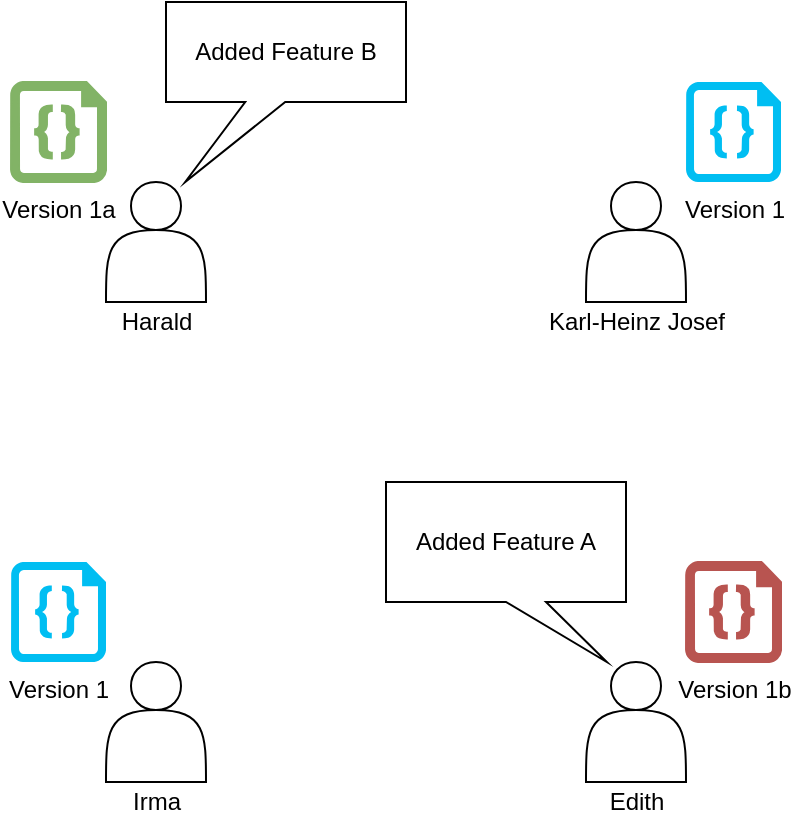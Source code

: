 <mxfile version="13.9.9" type="device"><diagram id="mLELTkrEshZycUNj00M1" name="Seite-1"><mxGraphModel dx="1086" dy="966" grid="1" gridSize="10" guides="1" tooltips="1" connect="1" arrows="1" fold="1" page="1" pageScale="1" pageWidth="827" pageHeight="1169" math="0" shadow="0"><root><mxCell id="0"/><mxCell id="1" parent="0"/><mxCell id="D0kMnF_bHYAbsYn5BUN5-1" value="" style="shape=actor;whiteSpace=wrap;html=1;" vertex="1" parent="1"><mxGeometry x="240" y="180" width="50" height="60" as="geometry"/></mxCell><mxCell id="D0kMnF_bHYAbsYn5BUN5-2" value="" style="shape=actor;whiteSpace=wrap;html=1;" vertex="1" parent="1"><mxGeometry x="480" y="180" width="50" height="60" as="geometry"/></mxCell><mxCell id="D0kMnF_bHYAbsYn5BUN5-3" value="" style="shape=actor;whiteSpace=wrap;html=1;" vertex="1" parent="1"><mxGeometry x="240" y="420" width="50" height="60" as="geometry"/></mxCell><mxCell id="D0kMnF_bHYAbsYn5BUN5-4" value="" style="shape=actor;whiteSpace=wrap;html=1;" vertex="1" parent="1"><mxGeometry x="480" y="420" width="50" height="60" as="geometry"/></mxCell><mxCell id="D0kMnF_bHYAbsYn5BUN5-5" value="Harald" style="text;html=1;align=center;verticalAlign=middle;resizable=0;points=[];autosize=1;" vertex="1" parent="1"><mxGeometry x="240" y="240" width="50" height="20" as="geometry"/></mxCell><mxCell id="D0kMnF_bHYAbsYn5BUN5-6" value="Karl-Heinz Josef" style="text;html=1;align=center;verticalAlign=middle;resizable=0;points=[];autosize=1;" vertex="1" parent="1"><mxGeometry x="455" y="240" width="100" height="20" as="geometry"/></mxCell><mxCell id="D0kMnF_bHYAbsYn5BUN5-7" value="Irma" style="text;html=1;align=center;verticalAlign=middle;resizable=0;points=[];autosize=1;" vertex="1" parent="1"><mxGeometry x="245" y="480" width="40" height="20" as="geometry"/></mxCell><mxCell id="D0kMnF_bHYAbsYn5BUN5-8" value="Edith" style="text;html=1;align=center;verticalAlign=middle;resizable=0;points=[];autosize=1;" vertex="1" parent="1"><mxGeometry x="485" y="480" width="40" height="20" as="geometry"/></mxCell><mxCell id="D0kMnF_bHYAbsYn5BUN5-9" value="Version 1a" style="verticalLabelPosition=bottom;html=1;verticalAlign=top;align=center;strokeColor=#82b366;shape=mxgraph.azure.code_file;pointerEvents=1;fillColor=#82B366;" vertex="1" parent="1"><mxGeometry x="192.5" y="130" width="47.5" height="50" as="geometry"/></mxCell><mxCell id="D0kMnF_bHYAbsYn5BUN5-10" value="Version 1" style="verticalLabelPosition=bottom;html=1;verticalAlign=top;align=center;strokeColor=none;fillColor=#00BEF2;shape=mxgraph.azure.code_file;pointerEvents=1;" vertex="1" parent="1"><mxGeometry x="530" y="130" width="47.5" height="50" as="geometry"/></mxCell><mxCell id="D0kMnF_bHYAbsYn5BUN5-11" value="Version 1" style="verticalLabelPosition=bottom;html=1;verticalAlign=top;align=center;strokeColor=none;fillColor=#00BEF2;shape=mxgraph.azure.code_file;pointerEvents=1;" vertex="1" parent="1"><mxGeometry x="192.5" y="370" width="47.5" height="50" as="geometry"/></mxCell><mxCell id="D0kMnF_bHYAbsYn5BUN5-12" value="Version 1b" style="verticalLabelPosition=bottom;html=1;verticalAlign=top;align=center;strokeColor=#b85450;shape=mxgraph.azure.code_file;pointerEvents=1;fillColor=#B85450;" vertex="1" parent="1"><mxGeometry x="530" y="370" width="47.5" height="50" as="geometry"/></mxCell><mxCell id="D0kMnF_bHYAbsYn5BUN5-13" value="Added Feature A" style="shape=callout;whiteSpace=wrap;html=1;perimeter=calloutPerimeter;position2=0.92;" vertex="1" parent="1"><mxGeometry x="380" y="330" width="120" height="90" as="geometry"/></mxCell><mxCell id="D0kMnF_bHYAbsYn5BUN5-14" value="Added Feature B" style="shape=callout;whiteSpace=wrap;html=1;perimeter=calloutPerimeter;position2=0.08;size=40;position=0.33;base=20;" vertex="1" parent="1"><mxGeometry x="270" y="90" width="120" height="90" as="geometry"/></mxCell></root></mxGraphModel></diagram></mxfile>